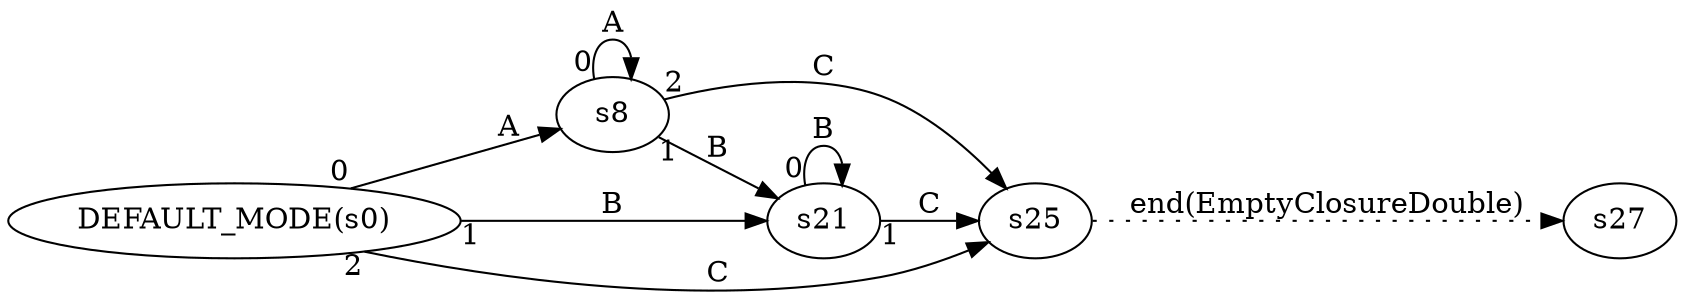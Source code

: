 digraph ATN {
  rankdir=LR;

  "DEFAULT_MODE(s0)" -> s8 [label=A taillabel=0]
  s8 -> s8 [label=A taillabel=0]
  s8 -> s21 [label=B taillabel=1]
  s21 -> s21 [label=B taillabel=0]
  s21 -> s25 [label=C taillabel=1]
  s25 -> s27 [label="end(EmptyClosureDouble)" style=dotted]
  s8 -> s25 [label=C taillabel=2]
  "DEFAULT_MODE(s0)" -> s21 [label=B taillabel=1]
  "DEFAULT_MODE(s0)" -> s25 [label=C taillabel=2]
}
